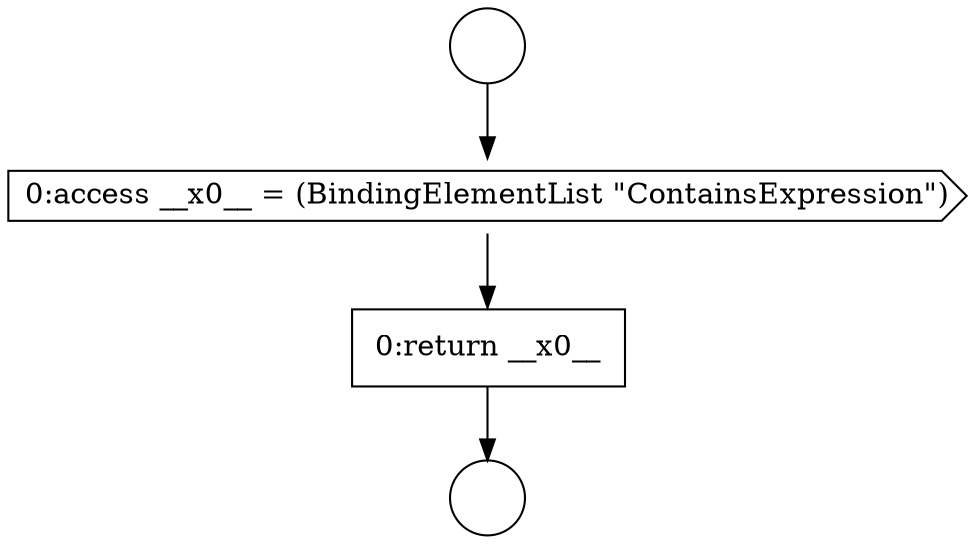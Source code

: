 digraph {
  node5762 [shape=circle label=" " color="black" fillcolor="white" style=filled]
  node5764 [shape=cds, label=<<font color="black">0:access __x0__ = (BindingElementList &quot;ContainsExpression&quot;)</font>> color="black" fillcolor="white" style=filled]
  node5765 [shape=none, margin=0, label=<<font color="black">
    <table border="0" cellborder="1" cellspacing="0" cellpadding="10">
      <tr><td align="left">0:return __x0__</td></tr>
    </table>
  </font>> color="black" fillcolor="white" style=filled]
  node5763 [shape=circle label=" " color="black" fillcolor="white" style=filled]
  node5762 -> node5764 [ color="black"]
  node5764 -> node5765 [ color="black"]
  node5765 -> node5763 [ color="black"]
}
